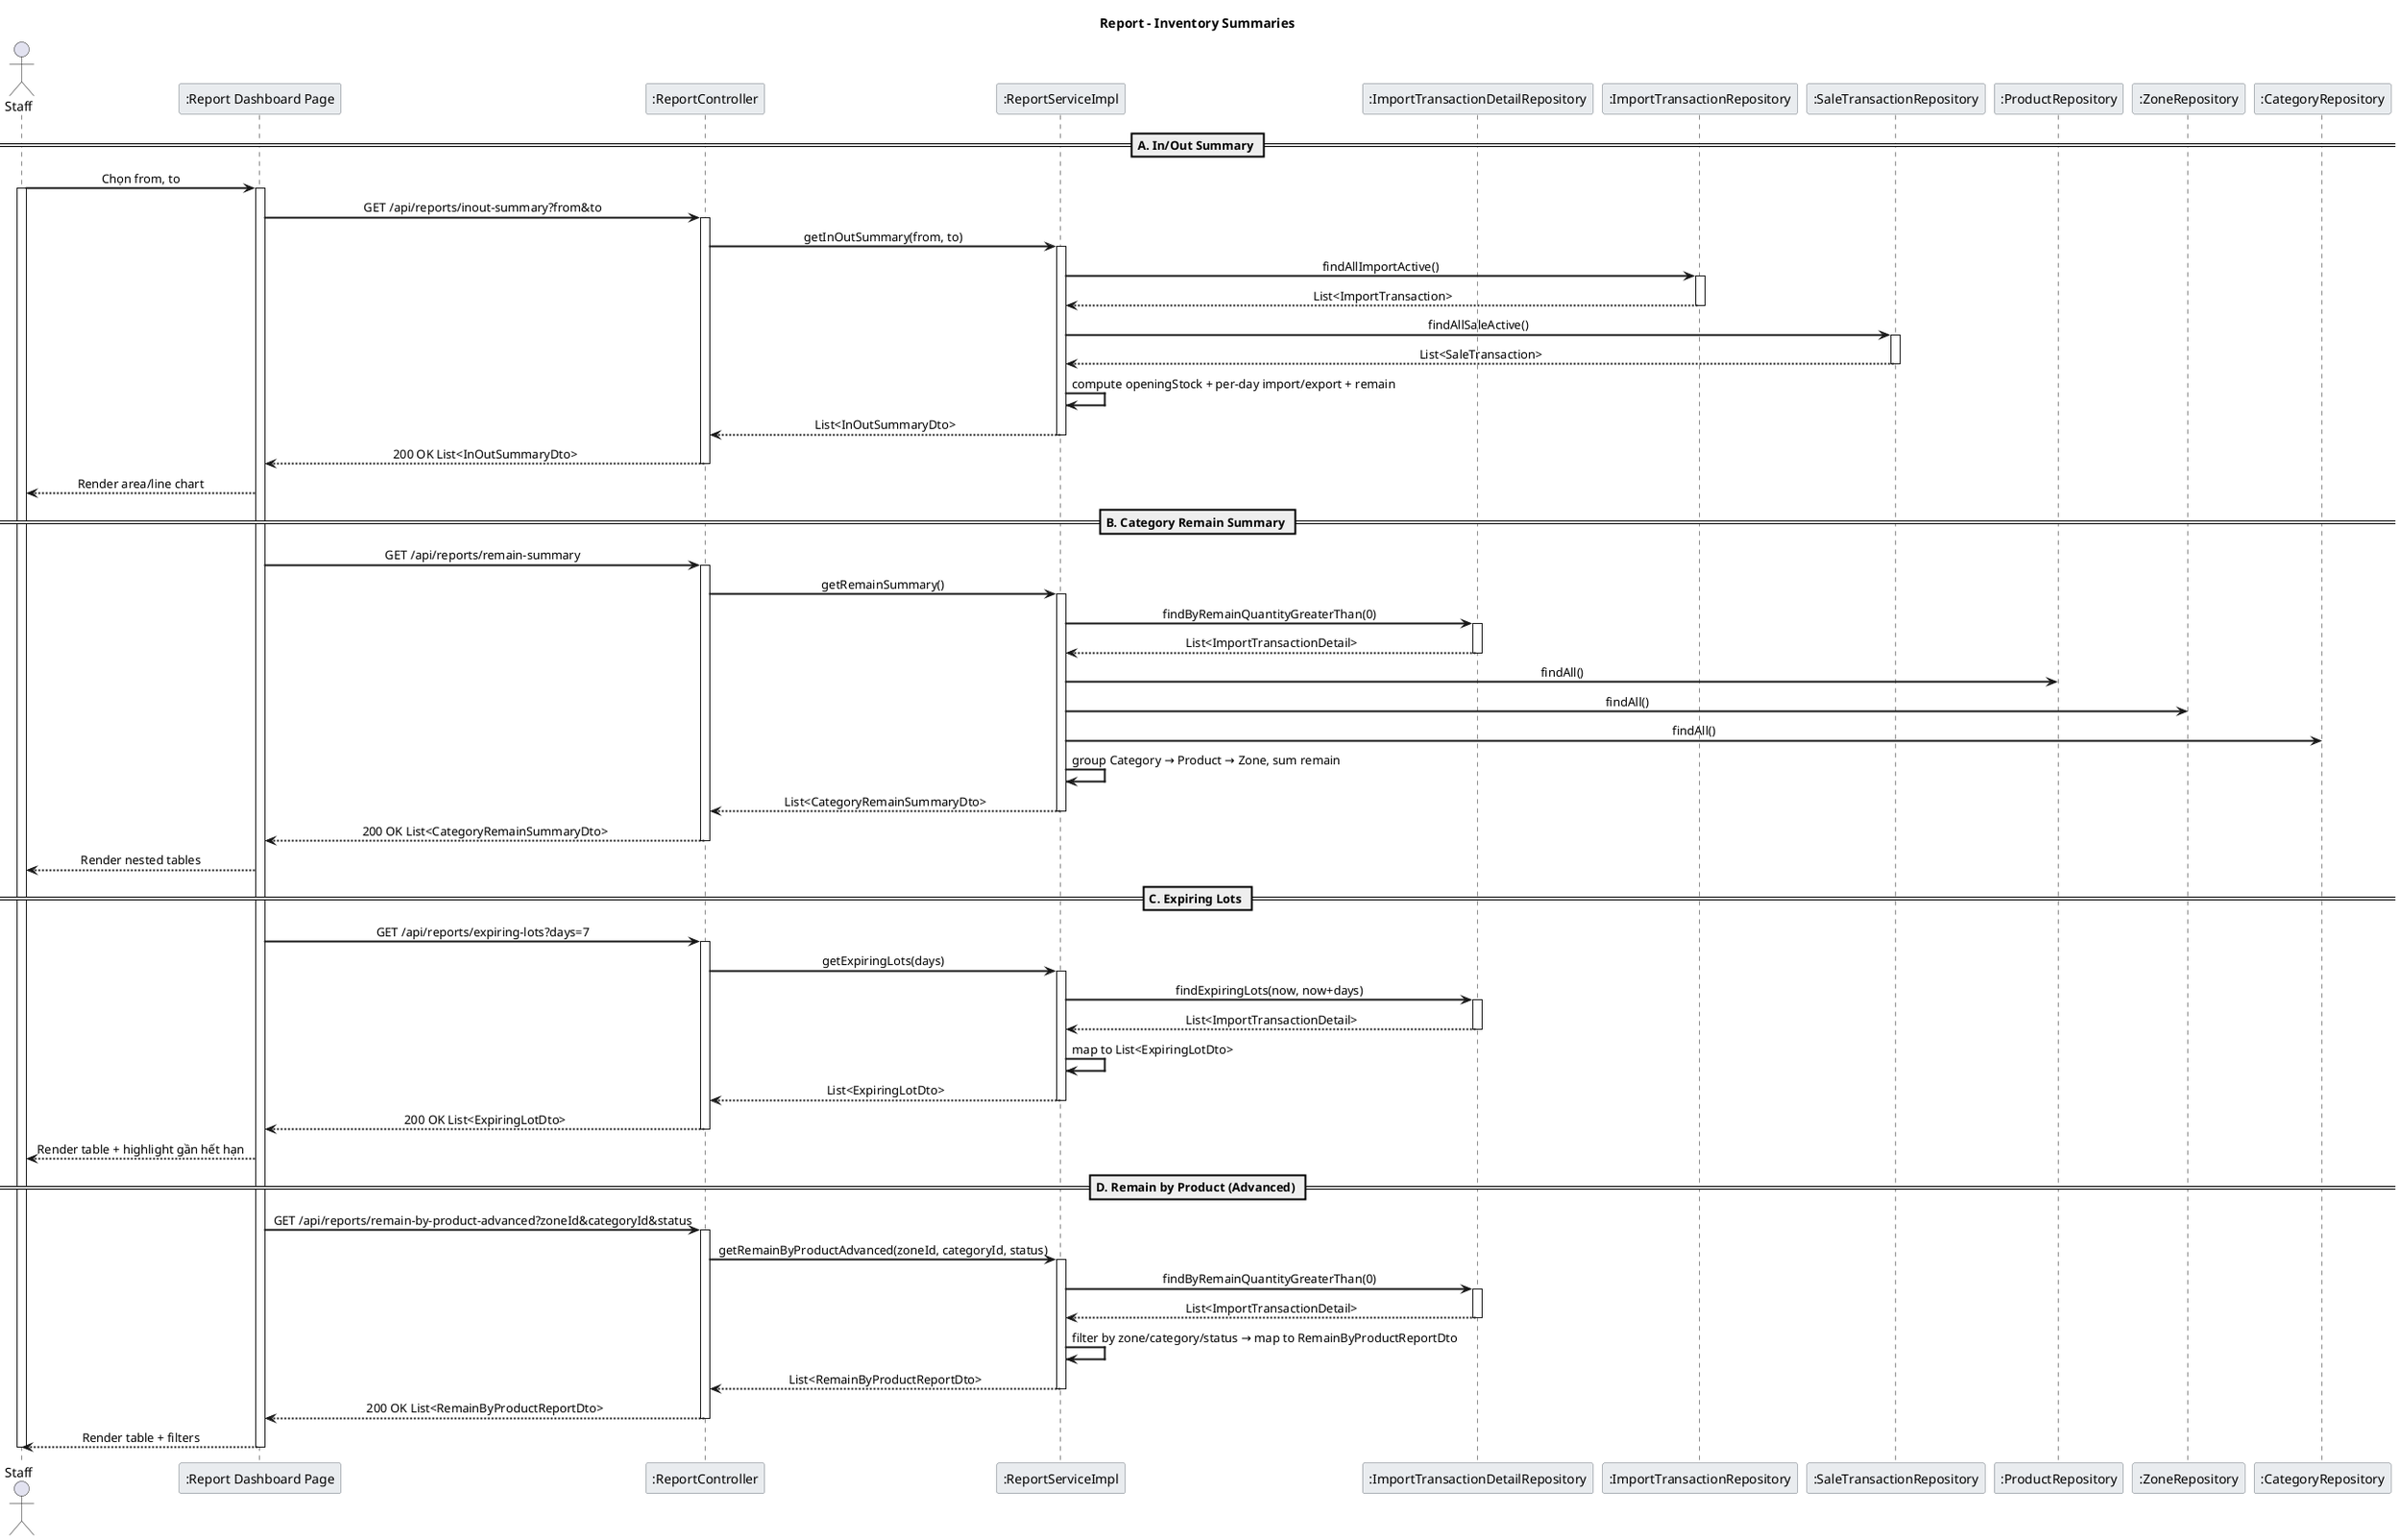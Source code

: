 @startuml Report_4_InventorySummaries_Sequence

skinparam backgroundColor white
skinparam sequenceArrowThickness 2
skinparam sequenceMessageAlign center
skinparam sequenceGroupBodyBackgroundColor #F8F9FA
skinparam sequenceParticipantBorderColor #6C757D
skinparam sequenceParticipantBackgroundColor #E9ECEF
skinparam sequenceLifeLineStroke dash

title Report – Inventory Summaries

actor Staff
participant ":Report Dashboard Page" as UI
participant ":ReportController" as RC
participant ":ReportServiceImpl" as RS
participant ":ImportTransactionDetailRepository" as DetailRepo
participant ":ImportTransactionRepository" as ImportRepo
participant ":SaleTransactionRepository" as SaleRepo
participant ":ProductRepository" as ProductRepo
participant ":ZoneRepository" as ZoneRepo
participant ":CategoryRepository" as CategoryRepo

== A. In/Out Summary ==
Staff -> UI: Chọn from, to
activate Staff
activate UI
UI -> RC: GET /api/reports/inout-summary?from&to
activate RC
RC -> RS: getInOutSummary(from, to)
activate RS
RS -> ImportRepo: findAllImportActive()
activate ImportRepo
ImportRepo --> RS: List<ImportTransaction>
deactivate ImportRepo
RS -> SaleRepo: findAllSaleActive()
activate SaleRepo
SaleRepo --> RS: List<SaleTransaction>
deactivate SaleRepo
RS -> RS: compute openingStock + per-day import/export + remain
RS --> RC: List<InOutSummaryDto>
deactivate RS
RC --> UI: 200 OK List<InOutSummaryDto>
deactivate RC
UI --> Staff: Render area/line chart

== B. Category Remain Summary ==
UI -> RC: GET /api/reports/remain-summary
activate RC
RC -> RS: getRemainSummary()
activate RS
RS -> DetailRepo: findByRemainQuantityGreaterThan(0)
activate DetailRepo
DetailRepo --> RS: List<ImportTransactionDetail>
deactivate DetailRepo
RS -> ProductRepo: findAll()
RS -> ZoneRepo: findAll()
RS -> CategoryRepo: findAll()
RS -> RS: group Category → Product → Zone, sum remain
RS --> RC: List<CategoryRemainSummaryDto>
deactivate RS
RC --> UI: 200 OK List<CategoryRemainSummaryDto>
deactivate RC
UI --> Staff: Render nested tables

== C. Expiring Lots ==
UI -> RC: GET /api/reports/expiring-lots?days=7
activate RC
RC -> RS: getExpiringLots(days)
activate RS
RS -> DetailRepo: findExpiringLots(now, now+days)
activate DetailRepo
DetailRepo --> RS: List<ImportTransactionDetail>
deactivate DetailRepo
RS -> RS: map to List<ExpiringLotDto>
RS --> RC: List<ExpiringLotDto>
deactivate RS
RC --> UI: 200 OK List<ExpiringLotDto>
deactivate RC
UI --> Staff: Render table + highlight gần hết hạn

== D. Remain by Product (Advanced) ==
UI -> RC: GET /api/reports/remain-by-product-advanced?zoneId&categoryId&status
activate RC
RC -> RS: getRemainByProductAdvanced(zoneId, categoryId, status)
activate RS
RS -> DetailRepo: findByRemainQuantityGreaterThan(0)
activate DetailRepo
DetailRepo --> RS: List<ImportTransactionDetail>
deactivate DetailRepo
RS -> RS: filter by zone/category/status → map to RemainByProductReportDto
RS --> RC: List<RemainByProductReportDto>
deactivate RS
RC --> UI: 200 OK List<RemainByProductReportDto>
deactivate RC
UI --> Staff: Render table + filters

deactivate UI
deactivate Staff

@enduml